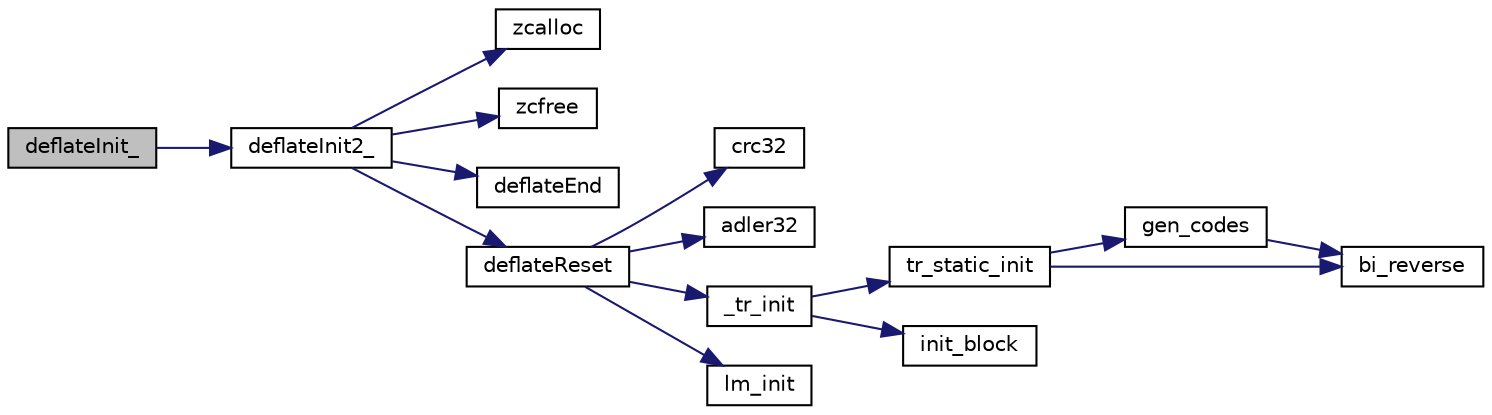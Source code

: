 digraph G
{
  edge [fontname="Helvetica",fontsize="10",labelfontname="Helvetica",labelfontsize="10"];
  node [fontname="Helvetica",fontsize="10",shape=record];
  rankdir="LR";
  Node1 [label="deflateInit_",height=0.2,width=0.4,color="black", fillcolor="grey75", style="filled" fontcolor="black"];
  Node1 -> Node2 [color="midnightblue",fontsize="10",style="solid",fontname="Helvetica"];
  Node2 [label="deflateInit2_",height=0.2,width=0.4,color="black", fillcolor="white", style="filled",URL="$deflate_8c.html#ae501d2862c68d17b909d6f1c9264815c"];
  Node2 -> Node3 [color="midnightblue",fontsize="10",style="solid",fontname="Helvetica"];
  Node3 [label="zcalloc",height=0.2,width=0.4,color="black", fillcolor="white", style="filled",URL="$zutil_8c.html#a41dc53193e9af4588e7bcbe459f4f834"];
  Node2 -> Node4 [color="midnightblue",fontsize="10",style="solid",fontname="Helvetica"];
  Node4 [label="zcfree",height=0.2,width=0.4,color="black", fillcolor="white", style="filled",URL="$zutil_8c.html#a03a8230ad4ec43e8916fa91aad05bfd3"];
  Node2 -> Node5 [color="midnightblue",fontsize="10",style="solid",fontname="Helvetica"];
  Node5 [label="deflateEnd",height=0.2,width=0.4,color="black", fillcolor="white", style="filled",URL="$deflate_8c.html#ada68769789b1d84de7e708d6e848a075"];
  Node2 -> Node6 [color="midnightblue",fontsize="10",style="solid",fontname="Helvetica"];
  Node6 [label="deflateReset",height=0.2,width=0.4,color="black", fillcolor="white", style="filled",URL="$deflate_8c.html#a4f17a4d330d76066b4b26c27f7cde5dc"];
  Node6 -> Node7 [color="midnightblue",fontsize="10",style="solid",fontname="Helvetica"];
  Node7 [label="crc32",height=0.2,width=0.4,color="black", fillcolor="white", style="filled",URL="$zlib_2crc32_8c.html#af5a1c7b05170540ef3bb084e6cf903c4"];
  Node6 -> Node8 [color="midnightblue",fontsize="10",style="solid",fontname="Helvetica"];
  Node8 [label="adler32",height=0.2,width=0.4,color="black", fillcolor="white", style="filled",URL="$adler32_8c.html#a86607743a4b76949b24cf5cc2f01a40d"];
  Node6 -> Node9 [color="midnightblue",fontsize="10",style="solid",fontname="Helvetica"];
  Node9 [label="_tr_init",height=0.2,width=0.4,color="black", fillcolor="white", style="filled",URL="$trees_8c.html#a330f47f21a267ad5616b9ba72bf7f90b"];
  Node9 -> Node10 [color="midnightblue",fontsize="10",style="solid",fontname="Helvetica"];
  Node10 [label="tr_static_init",height=0.2,width=0.4,color="black", fillcolor="white", style="filled",URL="$trees_8c.html#af0327179e9998353dddfef79251847d4"];
  Node10 -> Node11 [color="midnightblue",fontsize="10",style="solid",fontname="Helvetica"];
  Node11 [label="gen_codes",height=0.2,width=0.4,color="black", fillcolor="white", style="filled",URL="$trees_8c.html#a599e4c4281ef721bd56222d9f01dec7c"];
  Node11 -> Node12 [color="midnightblue",fontsize="10",style="solid",fontname="Helvetica"];
  Node12 [label="bi_reverse",height=0.2,width=0.4,color="black", fillcolor="white", style="filled",URL="$trees_8c.html#ac59b08248ea9953b87f375717ab8524a"];
  Node10 -> Node12 [color="midnightblue",fontsize="10",style="solid",fontname="Helvetica"];
  Node9 -> Node13 [color="midnightblue",fontsize="10",style="solid",fontname="Helvetica"];
  Node13 [label="init_block",height=0.2,width=0.4,color="black", fillcolor="white", style="filled",URL="$trees_8c.html#ac5265fdf07ca6c4cc57769e2fb546d55"];
  Node6 -> Node14 [color="midnightblue",fontsize="10",style="solid",fontname="Helvetica"];
  Node14 [label="lm_init",height=0.2,width=0.4,color="black", fillcolor="white", style="filled",URL="$deflate_8c.html#ab197bb7bbeee75dcfccbfa8d55cae272"];
}
